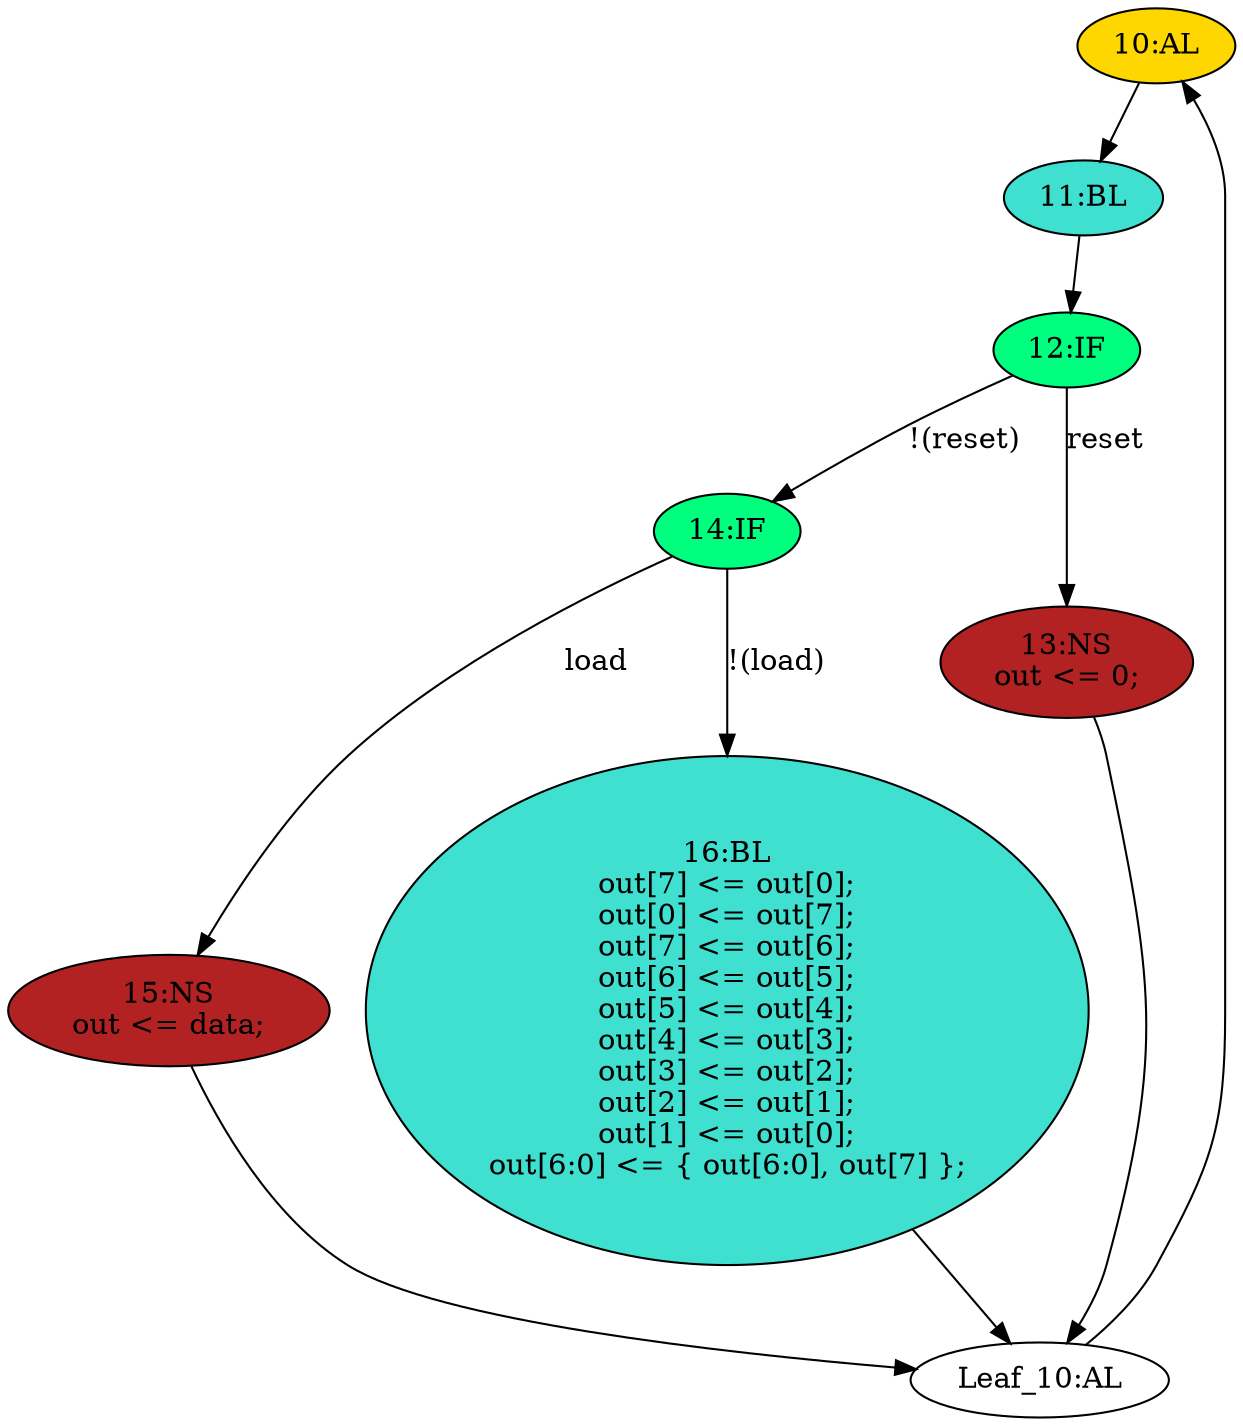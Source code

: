 strict digraph "compose( ,  )" {
	node [label="\N"];
	"10:AL"	[ast="<pyverilog.vparser.ast.Always object at 0x7f63c97234d0>",
		clk_sens=True,
		fillcolor=gold,
		label="10:AL",
		sens="['clk']",
		statements="[]",
		style=filled,
		typ=Always,
		use_var="['load', 'reset', 'data', 'out']"];
	"11:BL"	[ast="<pyverilog.vparser.ast.Block object at 0x7f63c9723610>",
		fillcolor=turquoise,
		label="11:BL",
		statements="[]",
		style=filled,
		typ=Block];
	"10:AL" -> "11:BL"	[cond="[]",
		lineno=None];
	"12:IF"	[ast="<pyverilog.vparser.ast.IfStatement object at 0x7f63c96cee90>",
		fillcolor=springgreen,
		label="12:IF",
		statements="[]",
		style=filled,
		typ=IfStatement];
	"14:IF"	[ast="<pyverilog.vparser.ast.IfStatement object at 0x7f63c9731650>",
		fillcolor=springgreen,
		label="14:IF",
		statements="[]",
		style=filled,
		typ=IfStatement];
	"12:IF" -> "14:IF"	[cond="['reset']",
		label="!(reset)",
		lineno=12];
	"13:NS"	[ast="<pyverilog.vparser.ast.NonblockingSubstitution object at 0x7f63c96ce290>",
		fillcolor=firebrick,
		label="13:NS
out <= 0;",
		statements="[<pyverilog.vparser.ast.NonblockingSubstitution object at 0x7f63c96ce290>]",
		style=filled,
		typ=NonblockingSubstitution];
	"12:IF" -> "13:NS"	[cond="['reset']",
		label=reset,
		lineno=12];
	"11:BL" -> "12:IF"	[cond="[]",
		lineno=None];
	"15:NS"	[ast="<pyverilog.vparser.ast.NonblockingSubstitution object at 0x7f63c9731250>",
		fillcolor=firebrick,
		label="15:NS
out <= data;",
		statements="[<pyverilog.vparser.ast.NonblockingSubstitution object at 0x7f63c9731250>]",
		style=filled,
		typ=NonblockingSubstitution];
	"14:IF" -> "15:NS"	[cond="['load']",
		label=load,
		lineno=14];
	"16:BL"	[ast="<pyverilog.vparser.ast.Block object at 0x7f63c9398c50>",
		fillcolor=turquoise,
		label="16:BL
out[7] <= out[0];
out[0] <= out[7];
out[7] <= out[6];
out[6] <= out[5];
out[5] <= out[4];
out[4] <= out[3];
out[3] <= out[\
2];
out[2] <= out[1];
out[1] <= out[0];
out[6:0] <= { out[6:0], out[7] };",
		statements="[<pyverilog.vparser.ast.NonblockingSubstitution object at 0x7f63c9726950>, <pyverilog.vparser.ast.NonblockingSubstitution object \
at 0x7f63c9726550>, <pyverilog.vparser.ast.NonblockingSubstitution object at 0x7f63c97aa150>, <pyverilog.vparser.ast.NonblockingSubstitution \
object at 0x7f63cb2a8ad0>, <pyverilog.vparser.ast.NonblockingSubstitution object at 0x7f63c9398c10>, <pyverilog.vparser.ast.NonblockingSubstitution \
object at 0x7f63c9398890>, <pyverilog.vparser.ast.NonblockingSubstitution object at 0x7f63c9398390>, <pyverilog.vparser.ast.NonblockingSubstitution \
object at 0x7f63c9398750>, <pyverilog.vparser.ast.NonblockingSubstitution object at 0x7f63c9398850>, <pyverilog.vparser.ast.NonblockingSubstitution \
object at 0x7f63c8eb0150>]",
		style=filled,
		typ=Block];
	"14:IF" -> "16:BL"	[cond="['load']",
		label="!(load)",
		lineno=14];
	"Leaf_10:AL"	[def_var="['out']",
		label="Leaf_10:AL"];
	"15:NS" -> "Leaf_10:AL"	[cond="[]",
		lineno=None];
	"13:NS" -> "Leaf_10:AL"	[cond="[]",
		lineno=None];
	"16:BL" -> "Leaf_10:AL"	[cond="[]",
		lineno=None];
	"Leaf_10:AL" -> "10:AL";
}
